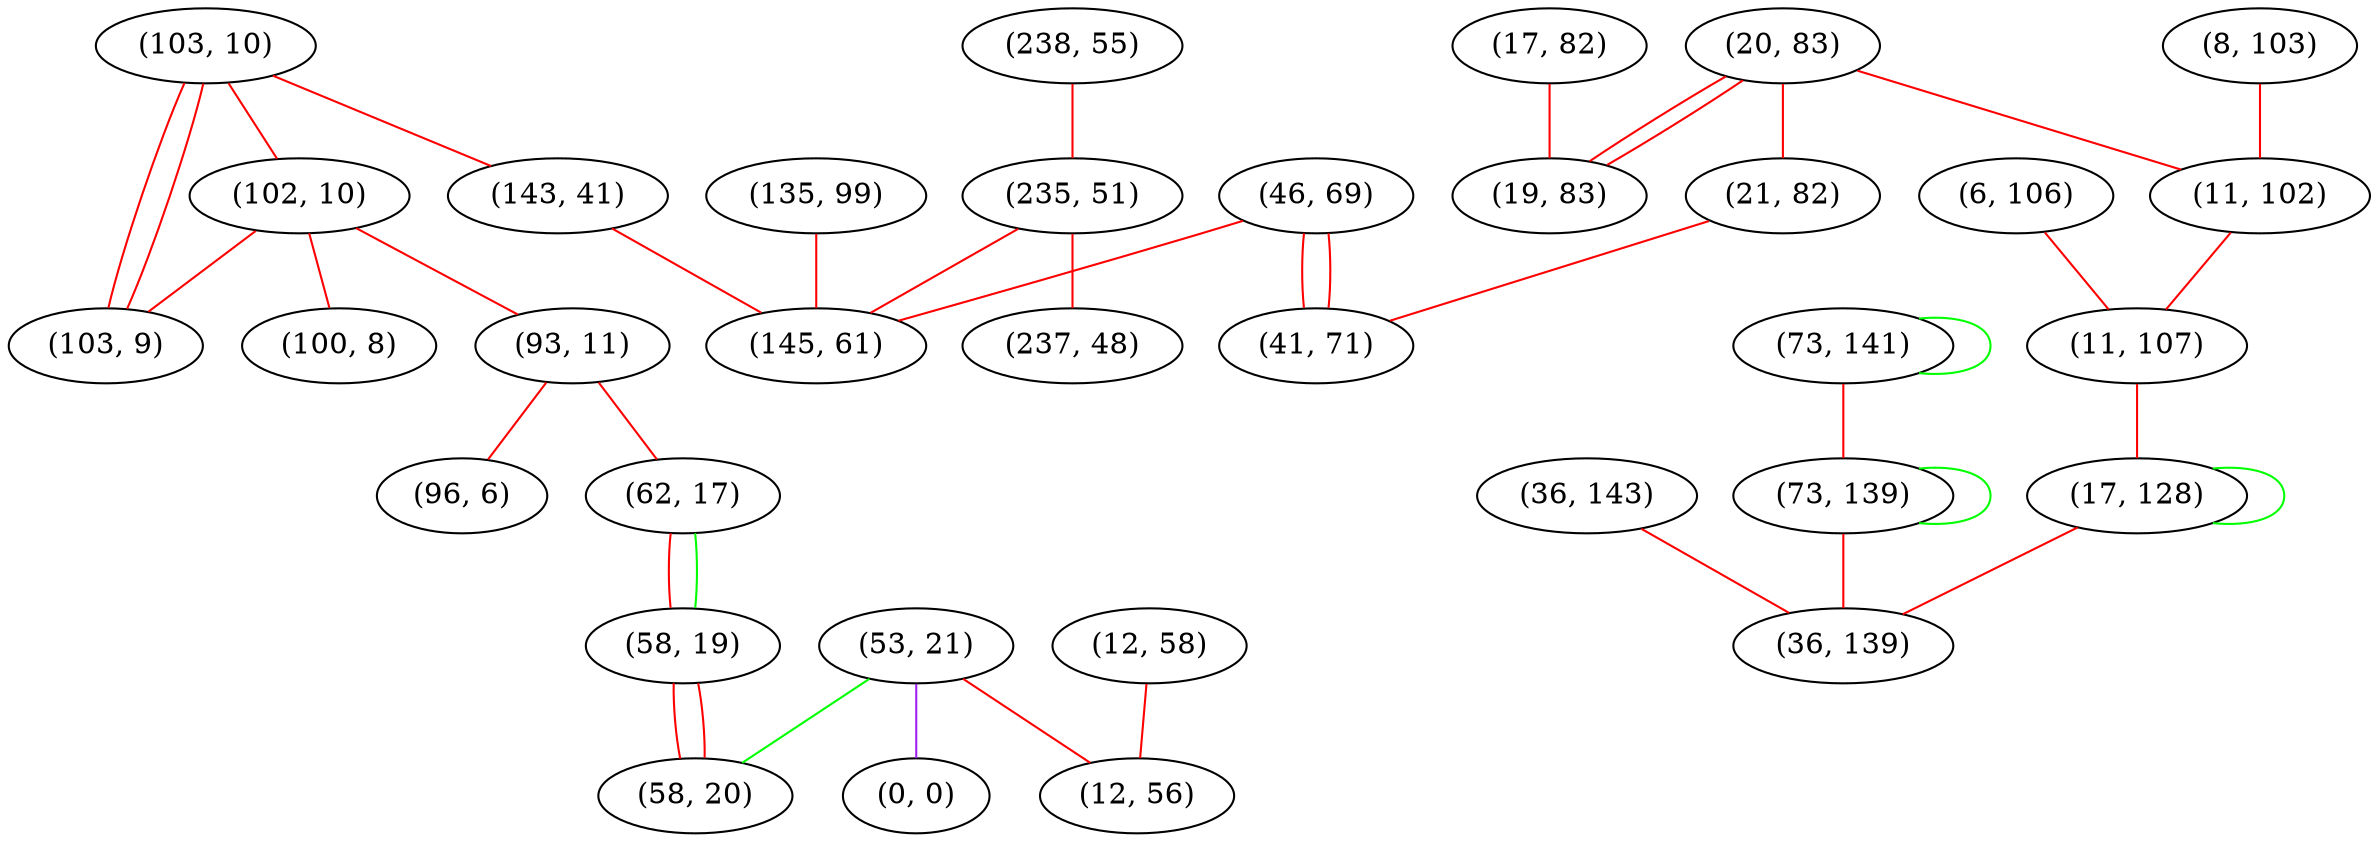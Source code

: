 graph "" {
"(103, 10)";
"(46, 69)";
"(12, 58)";
"(36, 143)";
"(102, 10)";
"(93, 11)";
"(62, 17)";
"(20, 83)";
"(21, 82)";
"(41, 71)";
"(17, 82)";
"(73, 141)";
"(53, 21)";
"(58, 19)";
"(58, 20)";
"(8, 103)";
"(238, 55)";
"(103, 9)";
"(0, 0)";
"(19, 83)";
"(135, 99)";
"(6, 106)";
"(12, 56)";
"(96, 6)";
"(143, 41)";
"(235, 51)";
"(11, 102)";
"(11, 107)";
"(100, 8)";
"(145, 61)";
"(17, 128)";
"(237, 48)";
"(73, 139)";
"(36, 139)";
"(103, 10)" -- "(103, 9)"  [color=red, key=0, weight=1];
"(103, 10)" -- "(103, 9)"  [color=red, key=1, weight=1];
"(103, 10)" -- "(102, 10)"  [color=red, key=0, weight=1];
"(103, 10)" -- "(143, 41)"  [color=red, key=0, weight=1];
"(46, 69)" -- "(145, 61)"  [color=red, key=0, weight=1];
"(46, 69)" -- "(41, 71)"  [color=red, key=0, weight=1];
"(46, 69)" -- "(41, 71)"  [color=red, key=1, weight=1];
"(12, 58)" -- "(12, 56)"  [color=red, key=0, weight=1];
"(36, 143)" -- "(36, 139)"  [color=red, key=0, weight=1];
"(102, 10)" -- "(100, 8)"  [color=red, key=0, weight=1];
"(102, 10)" -- "(103, 9)"  [color=red, key=0, weight=1];
"(102, 10)" -- "(93, 11)"  [color=red, key=0, weight=1];
"(93, 11)" -- "(96, 6)"  [color=red, key=0, weight=1];
"(93, 11)" -- "(62, 17)"  [color=red, key=0, weight=1];
"(62, 17)" -- "(58, 19)"  [color=red, key=0, weight=1];
"(62, 17)" -- "(58, 19)"  [color=green, key=1, weight=2];
"(20, 83)" -- "(21, 82)"  [color=red, key=0, weight=1];
"(20, 83)" -- "(19, 83)"  [color=red, key=0, weight=1];
"(20, 83)" -- "(19, 83)"  [color=red, key=1, weight=1];
"(20, 83)" -- "(11, 102)"  [color=red, key=0, weight=1];
"(21, 82)" -- "(41, 71)"  [color=red, key=0, weight=1];
"(17, 82)" -- "(19, 83)"  [color=red, key=0, weight=1];
"(73, 141)" -- "(73, 141)"  [color=green, key=0, weight=2];
"(73, 141)" -- "(73, 139)"  [color=red, key=0, weight=1];
"(53, 21)" -- "(0, 0)"  [color=purple, key=0, weight=4];
"(53, 21)" -- "(58, 20)"  [color=green, key=0, weight=2];
"(53, 21)" -- "(12, 56)"  [color=red, key=0, weight=1];
"(58, 19)" -- "(58, 20)"  [color=red, key=0, weight=1];
"(58, 19)" -- "(58, 20)"  [color=red, key=1, weight=1];
"(8, 103)" -- "(11, 102)"  [color=red, key=0, weight=1];
"(238, 55)" -- "(235, 51)"  [color=red, key=0, weight=1];
"(135, 99)" -- "(145, 61)"  [color=red, key=0, weight=1];
"(6, 106)" -- "(11, 107)"  [color=red, key=0, weight=1];
"(143, 41)" -- "(145, 61)"  [color=red, key=0, weight=1];
"(235, 51)" -- "(145, 61)"  [color=red, key=0, weight=1];
"(235, 51)" -- "(237, 48)"  [color=red, key=0, weight=1];
"(11, 102)" -- "(11, 107)"  [color=red, key=0, weight=1];
"(11, 107)" -- "(17, 128)"  [color=red, key=0, weight=1];
"(17, 128)" -- "(17, 128)"  [color=green, key=0, weight=2];
"(17, 128)" -- "(36, 139)"  [color=red, key=0, weight=1];
"(73, 139)" -- "(73, 139)"  [color=green, key=0, weight=2];
"(73, 139)" -- "(36, 139)"  [color=red, key=0, weight=1];
}
